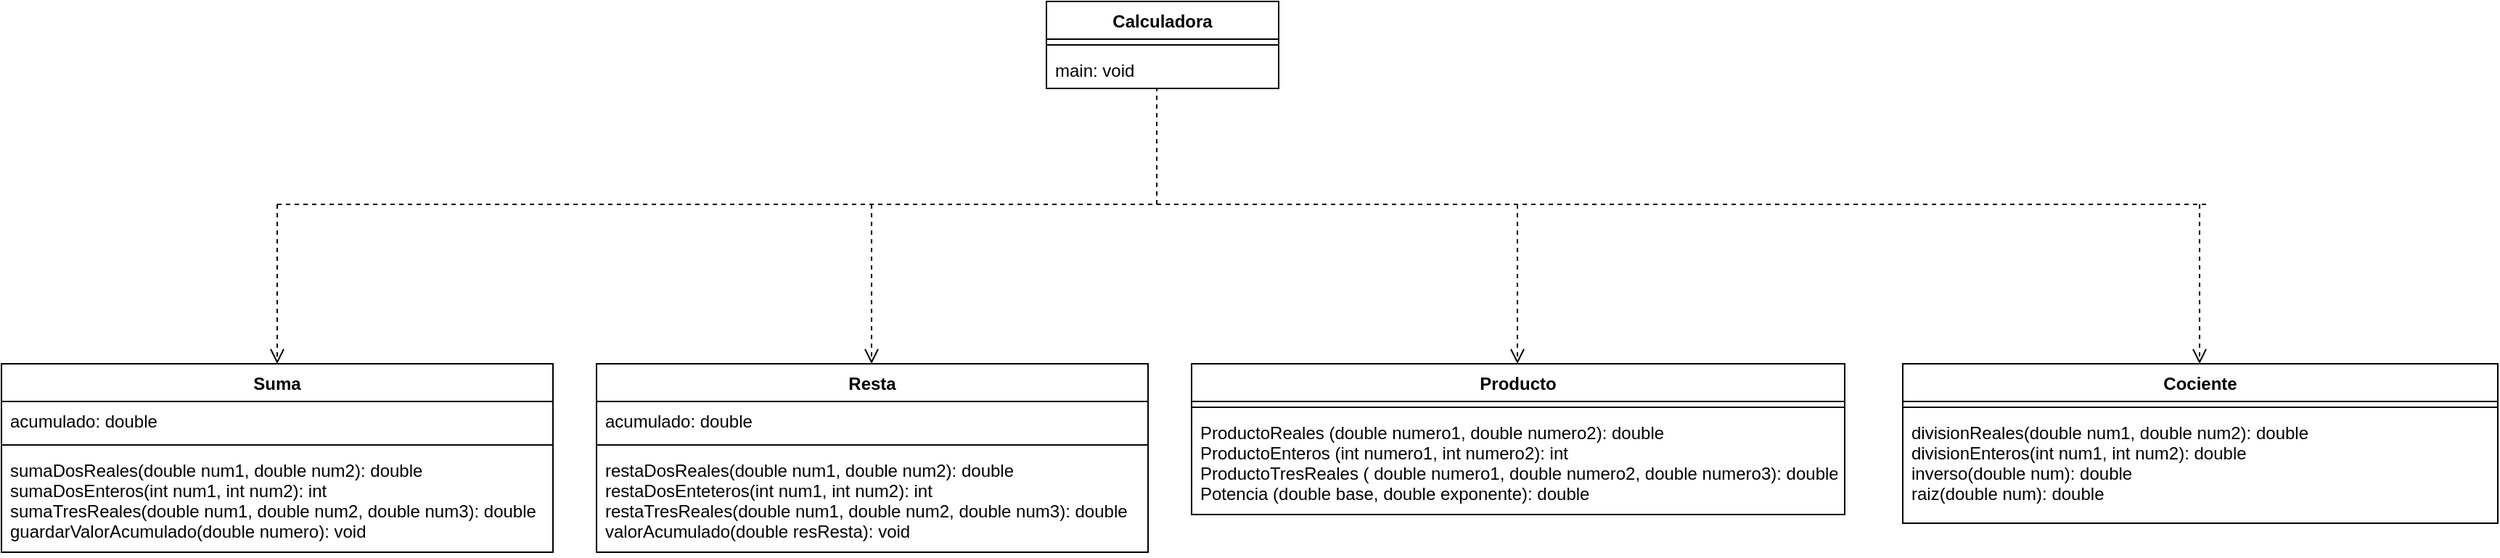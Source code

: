<mxfile version="16.5.1" type="device"><diagram id="C5RBs43oDa-KdzZeNtuy" name="Page-1"><mxGraphModel dx="1102" dy="1025" grid="1" gridSize="10" guides="1" tooltips="1" connect="1" arrows="1" fold="1" page="1" pageScale="1" pageWidth="827" pageHeight="1169" math="0" shadow="0"><root><mxCell id="WIyWlLk6GJQsqaUBKTNV-0"/><mxCell id="WIyWlLk6GJQsqaUBKTNV-1" parent="WIyWlLk6GJQsqaUBKTNV-0"/><mxCell id="w1FTSg4kUoZIKeyk5mFa-0" value="Suma" style="swimlane;fontStyle=1;align=center;verticalAlign=top;childLayout=stackLayout;horizontal=1;startSize=26;horizontalStack=0;resizeParent=1;resizeParentMax=0;resizeLast=0;collapsible=1;marginBottom=0;" parent="WIyWlLk6GJQsqaUBKTNV-1" vertex="1"><mxGeometry x="30" y="320" width="380" height="130" as="geometry"/></mxCell><mxCell id="w1FTSg4kUoZIKeyk5mFa-1" value="acumulado: double" style="text;strokeColor=none;fillColor=none;align=left;verticalAlign=top;spacingLeft=4;spacingRight=4;overflow=hidden;rotatable=0;points=[[0,0.5],[1,0.5]];portConstraint=eastwest;" parent="w1FTSg4kUoZIKeyk5mFa-0" vertex="1"><mxGeometry y="26" width="380" height="26" as="geometry"/></mxCell><mxCell id="w1FTSg4kUoZIKeyk5mFa-2" value="" style="line;strokeWidth=1;fillColor=none;align=left;verticalAlign=middle;spacingTop=-1;spacingLeft=3;spacingRight=3;rotatable=0;labelPosition=right;points=[];portConstraint=eastwest;" parent="w1FTSg4kUoZIKeyk5mFa-0" vertex="1"><mxGeometry y="52" width="380" height="8" as="geometry"/></mxCell><mxCell id="w1FTSg4kUoZIKeyk5mFa-3" value="sumaDosReales(double num1, double num2): double&#10;sumaDosEnteros(int num1, int num2): int&#10;sumaTresReales(double num1, double num2, double num3): double&#10;guardarValorAcumulado(double numero): void" style="text;strokeColor=none;fillColor=none;align=left;verticalAlign=top;spacingLeft=4;spacingRight=4;overflow=hidden;rotatable=0;points=[[0,0.5],[1,0.5]];portConstraint=eastwest;" parent="w1FTSg4kUoZIKeyk5mFa-0" vertex="1"><mxGeometry y="60" width="380" height="70" as="geometry"/></mxCell><mxCell id="w1FTSg4kUoZIKeyk5mFa-4" value="Resta" style="swimlane;fontStyle=1;align=center;verticalAlign=top;childLayout=stackLayout;horizontal=1;startSize=26;horizontalStack=0;resizeParent=1;resizeParentMax=0;resizeLast=0;collapsible=1;marginBottom=0;" parent="WIyWlLk6GJQsqaUBKTNV-1" vertex="1"><mxGeometry x="440" y="320" width="380" height="130" as="geometry"/></mxCell><mxCell id="w1FTSg4kUoZIKeyk5mFa-5" value="acumulado: double" style="text;strokeColor=none;fillColor=none;align=left;verticalAlign=top;spacingLeft=4;spacingRight=4;overflow=hidden;rotatable=0;points=[[0,0.5],[1,0.5]];portConstraint=eastwest;" parent="w1FTSg4kUoZIKeyk5mFa-4" vertex="1"><mxGeometry y="26" width="380" height="26" as="geometry"/></mxCell><mxCell id="w1FTSg4kUoZIKeyk5mFa-6" value="" style="line;strokeWidth=1;fillColor=none;align=left;verticalAlign=middle;spacingTop=-1;spacingLeft=3;spacingRight=3;rotatable=0;labelPosition=right;points=[];portConstraint=eastwest;" parent="w1FTSg4kUoZIKeyk5mFa-4" vertex="1"><mxGeometry y="52" width="380" height="8" as="geometry"/></mxCell><mxCell id="w1FTSg4kUoZIKeyk5mFa-7" value="restaDosReales(double num1, double num2): double&#10;restaDosEnteteros(int num1, int num2): int&#10;restaTresReales(double num1, double num2, double num3): double&#10;valorAcumulado(double resResta): void&#10;" style="text;strokeColor=none;fillColor=none;align=left;verticalAlign=top;spacingLeft=4;spacingRight=4;overflow=hidden;rotatable=0;points=[[0,0.5],[1,0.5]];portConstraint=eastwest;" parent="w1FTSg4kUoZIKeyk5mFa-4" vertex="1"><mxGeometry y="60" width="380" height="70" as="geometry"/></mxCell><mxCell id="w1FTSg4kUoZIKeyk5mFa-8" value="Producto" style="swimlane;fontStyle=1;align=center;verticalAlign=top;childLayout=stackLayout;horizontal=1;startSize=26;horizontalStack=0;resizeParent=1;resizeParentMax=0;resizeLast=0;collapsible=1;marginBottom=0;" parent="WIyWlLk6GJQsqaUBKTNV-1" vertex="1"><mxGeometry x="850" y="320" width="450" height="104" as="geometry"/></mxCell><mxCell id="w1FTSg4kUoZIKeyk5mFa-10" value="" style="line;strokeWidth=1;fillColor=none;align=left;verticalAlign=middle;spacingTop=-1;spacingLeft=3;spacingRight=3;rotatable=0;labelPosition=right;points=[];portConstraint=eastwest;" parent="w1FTSg4kUoZIKeyk5mFa-8" vertex="1"><mxGeometry y="26" width="450" height="8" as="geometry"/></mxCell><mxCell id="w1FTSg4kUoZIKeyk5mFa-11" value="ProductoReales (double numero1, double numero2): double&#10;ProductoEnteros (int numero1, int numero2): int&#10;ProductoTresReales ( double numero1, double numero2, double numero3): double&#10;Potencia (double base, double exponente): double&#10;" style="text;strokeColor=none;fillColor=none;align=left;verticalAlign=top;spacingLeft=4;spacingRight=4;overflow=hidden;rotatable=0;points=[[0,0.5],[1,0.5]];portConstraint=eastwest;" parent="w1FTSg4kUoZIKeyk5mFa-8" vertex="1"><mxGeometry y="34" width="450" height="70" as="geometry"/></mxCell><mxCell id="w1FTSg4kUoZIKeyk5mFa-12" value="Cociente" style="swimlane;fontStyle=1;align=center;verticalAlign=top;childLayout=stackLayout;horizontal=1;startSize=26;horizontalStack=0;resizeParent=1;resizeParentMax=0;resizeLast=0;collapsible=1;marginBottom=0;" parent="WIyWlLk6GJQsqaUBKTNV-1" vertex="1"><mxGeometry x="1340" y="320" width="410" height="110" as="geometry"/></mxCell><mxCell id="w1FTSg4kUoZIKeyk5mFa-14" value="" style="line;strokeWidth=1;fillColor=none;align=left;verticalAlign=middle;spacingTop=-1;spacingLeft=3;spacingRight=3;rotatable=0;labelPosition=right;points=[];portConstraint=eastwest;" parent="w1FTSg4kUoZIKeyk5mFa-12" vertex="1"><mxGeometry y="26" width="410" height="8" as="geometry"/></mxCell><mxCell id="w1FTSg4kUoZIKeyk5mFa-15" value="divisionReales(double num1, double num2): double&#10;divisionEnteros(int num1, int num2): double&#10;inverso(double num): double&#10;raiz(double num): double" style="text;strokeColor=none;fillColor=none;align=left;verticalAlign=top;spacingLeft=4;spacingRight=4;overflow=hidden;rotatable=0;points=[[0,0.5],[1,0.5]];portConstraint=eastwest;" parent="w1FTSg4kUoZIKeyk5mFa-12" vertex="1"><mxGeometry y="34" width="410" height="76" as="geometry"/></mxCell><mxCell id="w1FTSg4kUoZIKeyk5mFa-16" value="Calculadora" style="swimlane;fontStyle=1;align=center;verticalAlign=top;childLayout=stackLayout;horizontal=1;startSize=26;horizontalStack=0;resizeParent=1;resizeParentMax=0;resizeLast=0;collapsible=1;marginBottom=0;" parent="WIyWlLk6GJQsqaUBKTNV-1" vertex="1"><mxGeometry x="750" y="70" width="160" height="60" as="geometry"/></mxCell><mxCell id="w1FTSg4kUoZIKeyk5mFa-18" value="" style="line;strokeWidth=1;fillColor=none;align=left;verticalAlign=middle;spacingTop=-1;spacingLeft=3;spacingRight=3;rotatable=0;labelPosition=right;points=[];portConstraint=eastwest;" parent="w1FTSg4kUoZIKeyk5mFa-16" vertex="1"><mxGeometry y="26" width="160" height="8" as="geometry"/></mxCell><mxCell id="w1FTSg4kUoZIKeyk5mFa-19" value="main: void" style="text;strokeColor=none;fillColor=none;align=left;verticalAlign=top;spacingLeft=4;spacingRight=4;overflow=hidden;rotatable=0;points=[[0,0.5],[1,0.5]];portConstraint=eastwest;" parent="w1FTSg4kUoZIKeyk5mFa-16" vertex="1"><mxGeometry y="34" width="160" height="26" as="geometry"/></mxCell><mxCell id="ANaLA7W-bBMFEAafYo11-0" value="" style="endArrow=none;dashed=1;html=1;rounded=0;" edge="1" parent="WIyWlLk6GJQsqaUBKTNV-1"><mxGeometry width="50" height="50" relative="1" as="geometry"><mxPoint x="220" y="210" as="sourcePoint"/><mxPoint x="1550" y="210" as="targetPoint"/></mxGeometry></mxCell><mxCell id="ANaLA7W-bBMFEAafYo11-4" value="" style="html=1;verticalAlign=bottom;endArrow=open;dashed=1;endSize=8;rounded=0;entryX=0.5;entryY=0;entryDx=0;entryDy=0;" edge="1" parent="WIyWlLk6GJQsqaUBKTNV-1" target="w1FTSg4kUoZIKeyk5mFa-0"><mxGeometry relative="1" as="geometry"><mxPoint x="220" y="210" as="sourcePoint"/><mxPoint x="200" y="280" as="targetPoint"/></mxGeometry></mxCell><mxCell id="ANaLA7W-bBMFEAafYo11-8" value="" style="html=1;verticalAlign=bottom;endArrow=open;dashed=1;endSize=8;rounded=0;entryX=0.5;entryY=0;entryDx=0;entryDy=0;" edge="1" parent="WIyWlLk6GJQsqaUBKTNV-1"><mxGeometry relative="1" as="geometry"><mxPoint x="629.5" y="210" as="sourcePoint"/><mxPoint x="629.5" y="320" as="targetPoint"/></mxGeometry></mxCell><mxCell id="ANaLA7W-bBMFEAafYo11-9" value="" style="html=1;verticalAlign=bottom;endArrow=open;dashed=1;endSize=8;rounded=0;entryX=0.5;entryY=0;entryDx=0;entryDy=0;" edge="1" parent="WIyWlLk6GJQsqaUBKTNV-1"><mxGeometry relative="1" as="geometry"><mxPoint x="1074.5" y="210" as="sourcePoint"/><mxPoint x="1074.5" y="320" as="targetPoint"/></mxGeometry></mxCell><mxCell id="ANaLA7W-bBMFEAafYo11-10" value="" style="html=1;verticalAlign=bottom;endArrow=open;dashed=1;endSize=8;rounded=0;entryX=0.5;entryY=0;entryDx=0;entryDy=0;" edge="1" parent="WIyWlLk6GJQsqaUBKTNV-1"><mxGeometry relative="1" as="geometry"><mxPoint x="1544.5" y="210" as="sourcePoint"/><mxPoint x="1544.5" y="320" as="targetPoint"/></mxGeometry></mxCell><mxCell id="ANaLA7W-bBMFEAafYo11-11" value="" style="endArrow=none;dashed=1;html=1;rounded=0;" edge="1" parent="WIyWlLk6GJQsqaUBKTNV-1"><mxGeometry width="50" height="50" relative="1" as="geometry"><mxPoint x="826" y="210" as="sourcePoint"/><mxPoint x="826" y="130" as="targetPoint"/></mxGeometry></mxCell></root></mxGraphModel></diagram></mxfile>